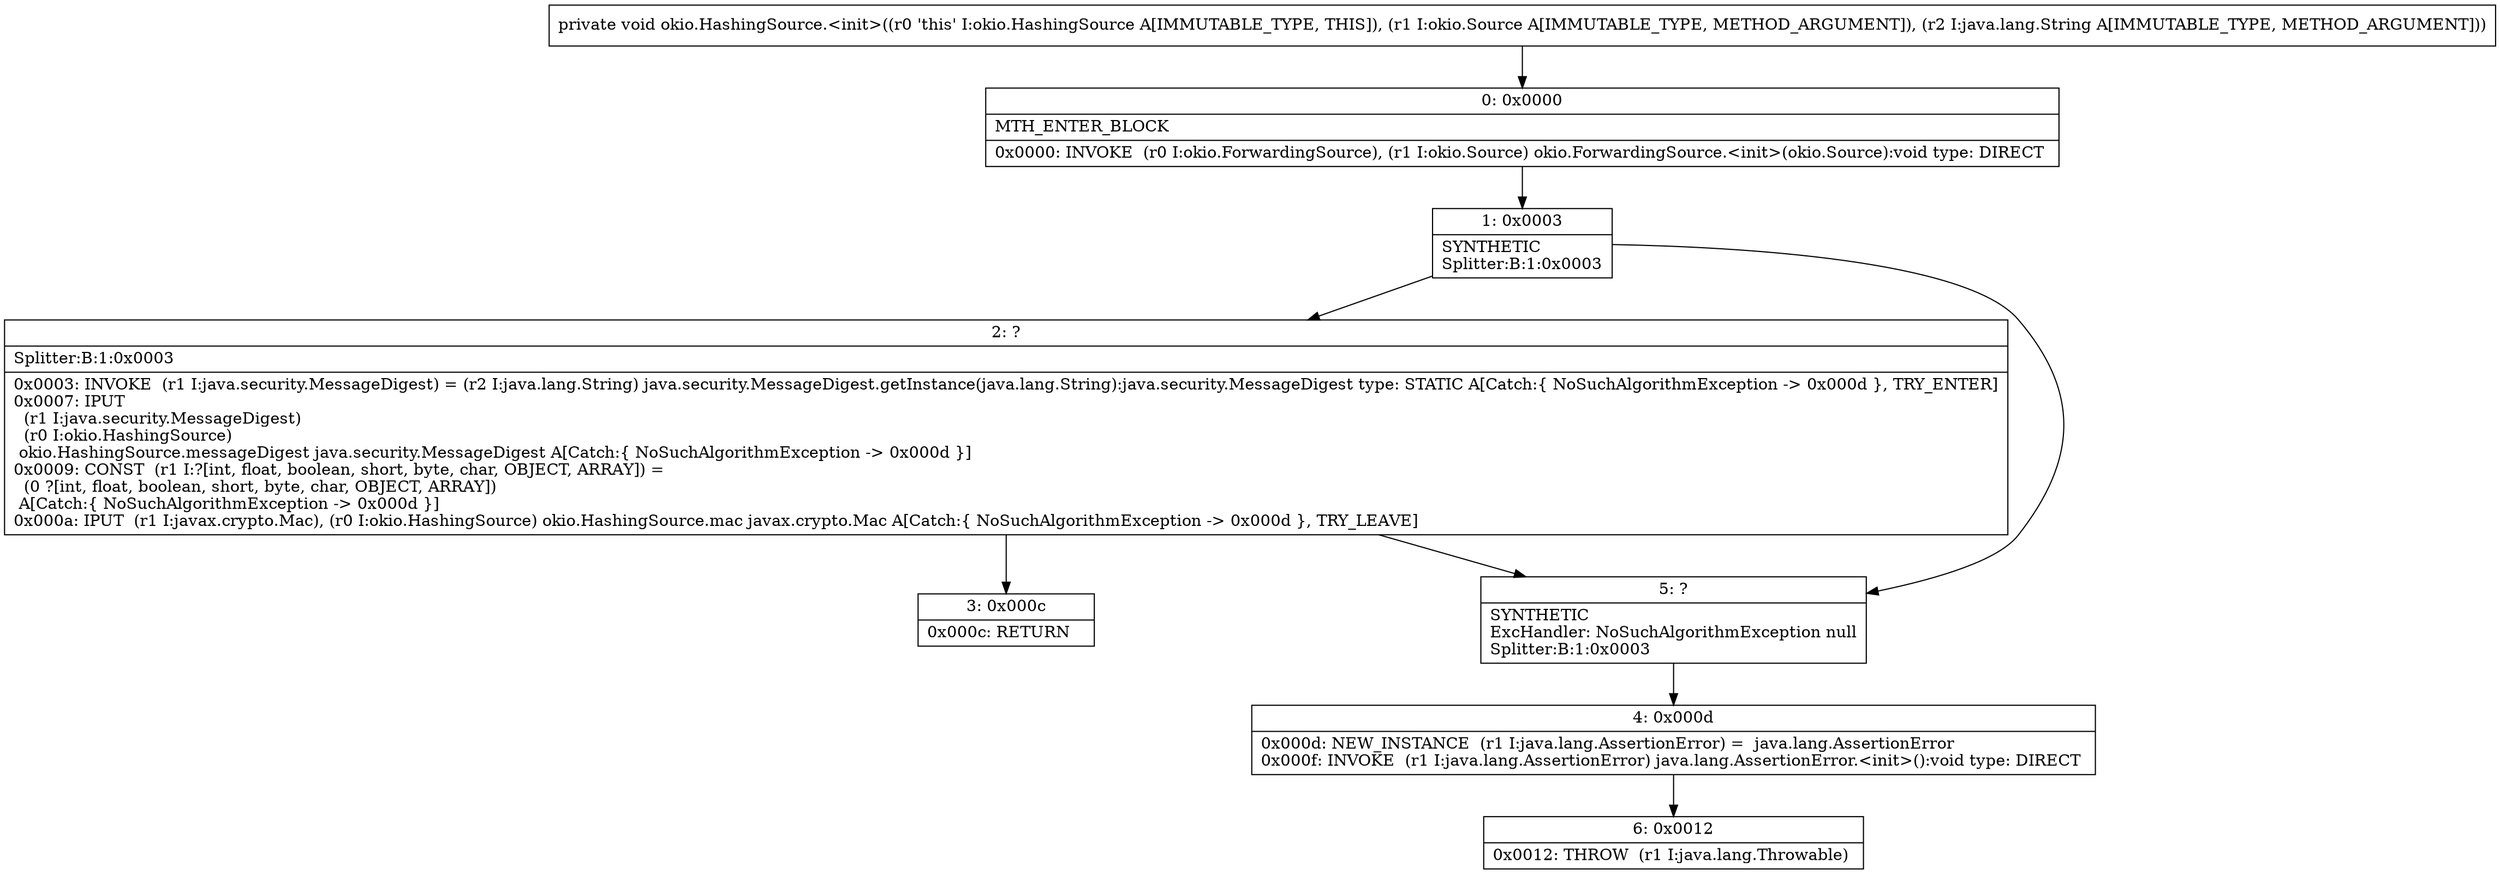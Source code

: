 digraph "CFG forokio.HashingSource.\<init\>(Lokio\/Source;Ljava\/lang\/String;)V" {
Node_0 [shape=record,label="{0\:\ 0x0000|MTH_ENTER_BLOCK\l|0x0000: INVOKE  (r0 I:okio.ForwardingSource), (r1 I:okio.Source) okio.ForwardingSource.\<init\>(okio.Source):void type: DIRECT \l}"];
Node_1 [shape=record,label="{1\:\ 0x0003|SYNTHETIC\lSplitter:B:1:0x0003\l}"];
Node_2 [shape=record,label="{2\:\ ?|Splitter:B:1:0x0003\l|0x0003: INVOKE  (r1 I:java.security.MessageDigest) = (r2 I:java.lang.String) java.security.MessageDigest.getInstance(java.lang.String):java.security.MessageDigest type: STATIC A[Catch:\{ NoSuchAlgorithmException \-\> 0x000d \}, TRY_ENTER]\l0x0007: IPUT  \l  (r1 I:java.security.MessageDigest)\l  (r0 I:okio.HashingSource)\l okio.HashingSource.messageDigest java.security.MessageDigest A[Catch:\{ NoSuchAlgorithmException \-\> 0x000d \}]\l0x0009: CONST  (r1 I:?[int, float, boolean, short, byte, char, OBJECT, ARRAY]) = \l  (0 ?[int, float, boolean, short, byte, char, OBJECT, ARRAY])\l A[Catch:\{ NoSuchAlgorithmException \-\> 0x000d \}]\l0x000a: IPUT  (r1 I:javax.crypto.Mac), (r0 I:okio.HashingSource) okio.HashingSource.mac javax.crypto.Mac A[Catch:\{ NoSuchAlgorithmException \-\> 0x000d \}, TRY_LEAVE]\l}"];
Node_3 [shape=record,label="{3\:\ 0x000c|0x000c: RETURN   \l}"];
Node_4 [shape=record,label="{4\:\ 0x000d|0x000d: NEW_INSTANCE  (r1 I:java.lang.AssertionError) =  java.lang.AssertionError \l0x000f: INVOKE  (r1 I:java.lang.AssertionError) java.lang.AssertionError.\<init\>():void type: DIRECT \l}"];
Node_5 [shape=record,label="{5\:\ ?|SYNTHETIC\lExcHandler: NoSuchAlgorithmException null\lSplitter:B:1:0x0003\l}"];
Node_6 [shape=record,label="{6\:\ 0x0012|0x0012: THROW  (r1 I:java.lang.Throwable) \l}"];
MethodNode[shape=record,label="{private void okio.HashingSource.\<init\>((r0 'this' I:okio.HashingSource A[IMMUTABLE_TYPE, THIS]), (r1 I:okio.Source A[IMMUTABLE_TYPE, METHOD_ARGUMENT]), (r2 I:java.lang.String A[IMMUTABLE_TYPE, METHOD_ARGUMENT])) }"];
MethodNode -> Node_0;
Node_0 -> Node_1;
Node_1 -> Node_2;
Node_1 -> Node_5;
Node_2 -> Node_3;
Node_2 -> Node_5;
Node_4 -> Node_6;
Node_5 -> Node_4;
}

